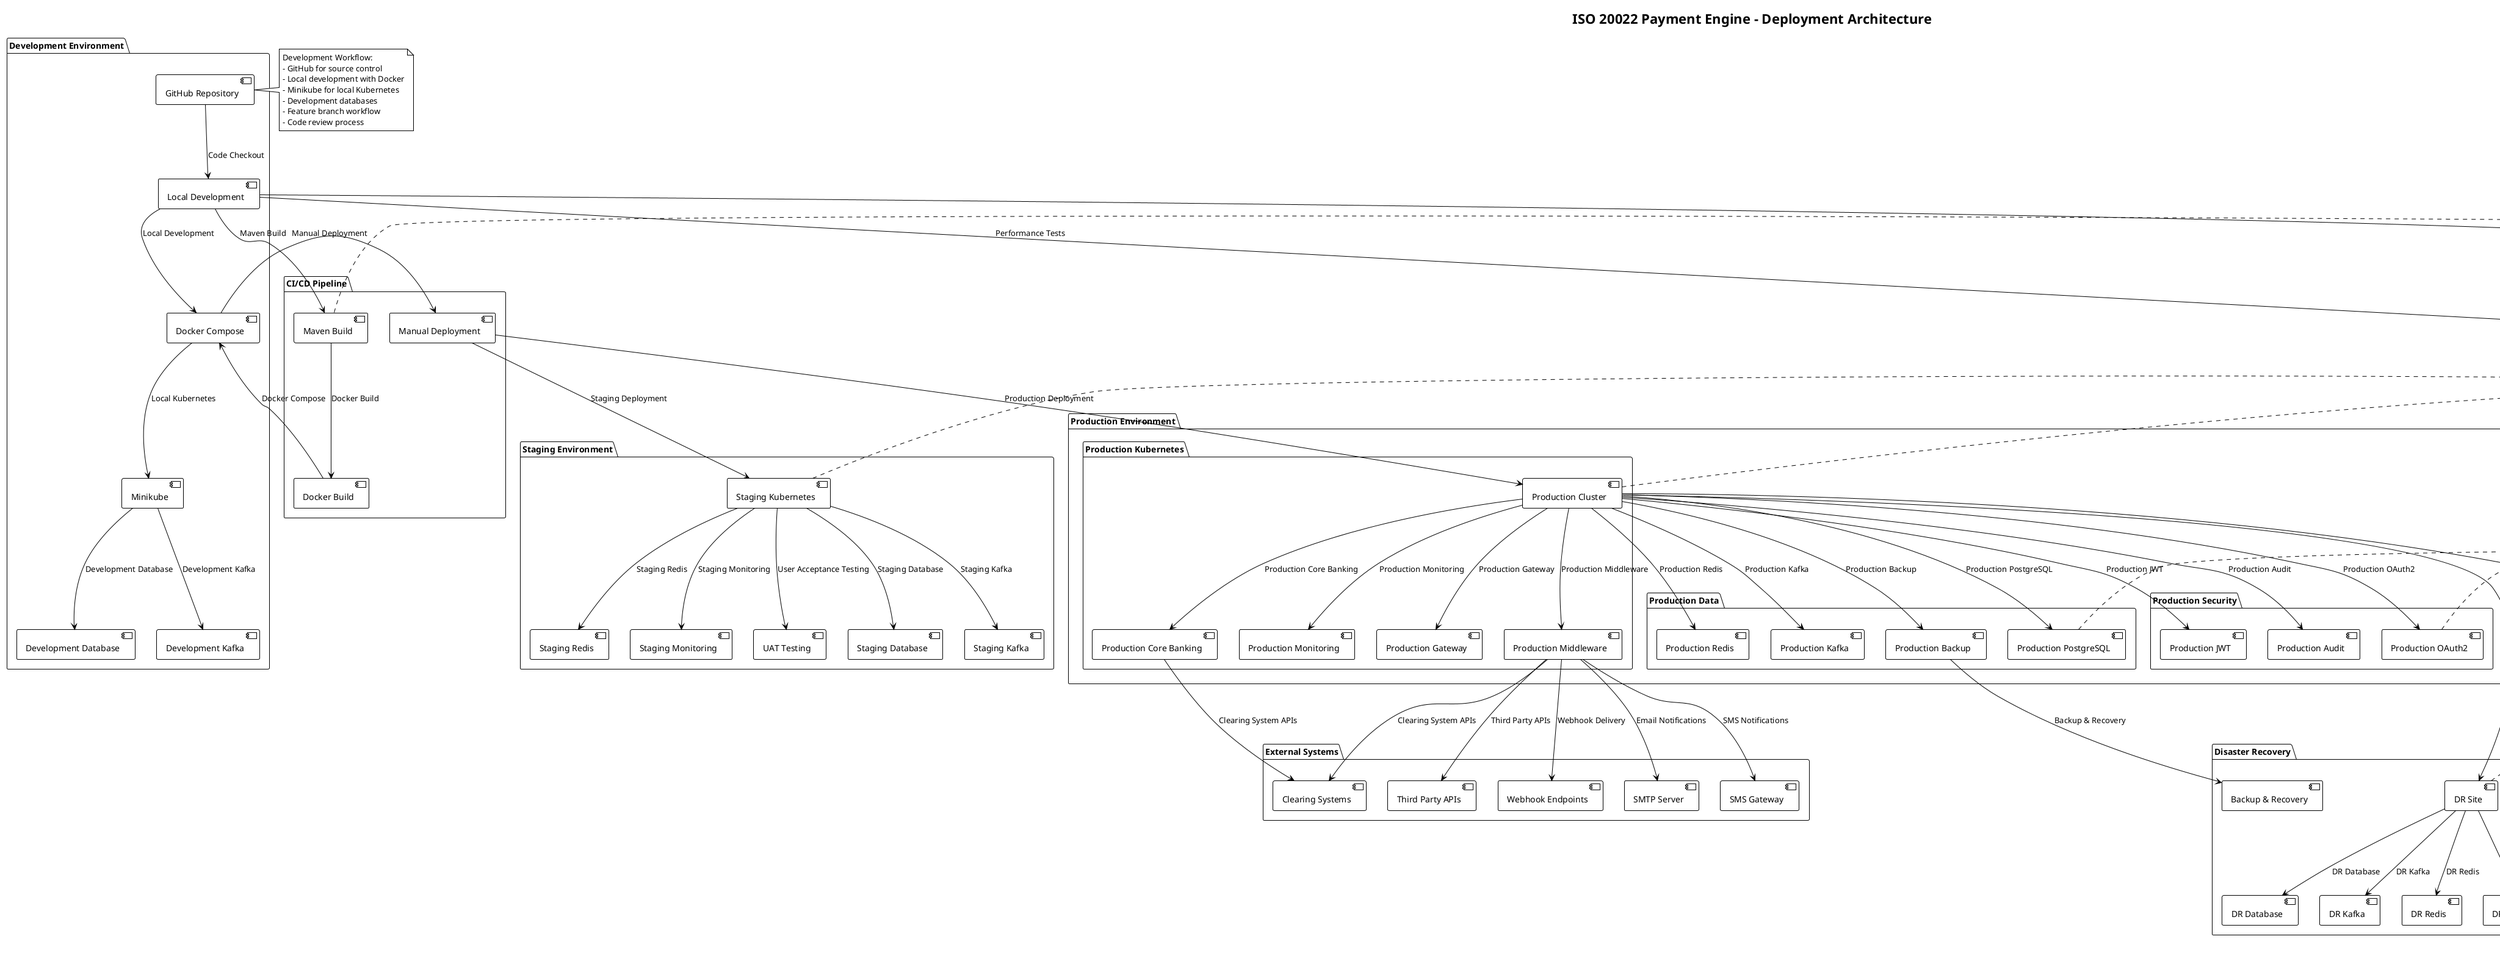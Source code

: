 @startuml DEPLOYMENT_ARCHITECTURE
!theme plain
title ISO 20022 Payment Engine - Deployment Architecture

package "Development Environment" {
    [GitHub Repository] as GH
    [Local Development] as LD
    [Docker Compose] as DC
    [Minikube] as MK
    [Development Database] as DevDB
    [Development Kafka] as DevKafka
}

package "CI/CD Pipeline" {
    [Maven Build] as MB
    [Docker Build] as DB
    [Docker Compose] as DC
    [Manual Deployment] as MD
}

package "Testing Environments" {
    package "Unit Testing" {
        [JUnit Tests] as JUnit
        [Mockito] as Mockito
        [TestContainers] as TC
        [Integration Tests] as IT
    }
    
    package "Integration Testing" {
        [Test Environment] as TE
        [Test Database] as TestDB
        [Test Kafka] as TestKafka
        [Test Redis] as TestRedis
        [API Testing] as AT
    }
    
    package "Performance Testing" {
        [JMeter] as JMeter
        [Gatling] as Gatling
        [Performance Environment] as PE
        [Load Testing] as LT
    }
}

package "Staging Environment" {
    [Staging Kubernetes] as SK
    [Staging Database] as StagingDB
    [Staging Kafka] as StagingKafka
    [Staging Redis] as StagingRedis
    [Staging Monitoring] as SM
    [UAT Testing] as UAT
}

package "Production Environment" {
    package "Production Kubernetes" {
        [Production Cluster] as PC
        [Production Gateway] as PG
        [Production Middleware] as PM
        [Production Core Banking] as PCB
        [Production Monitoring] as PMon
    }
    
    package "Production Data" {
        [Production PostgreSQL] as PPG
        [Production Redis] as PR
        [Production Kafka] as PK
        [Production Backup] as PB
    }
    
    package "Production Security" {
        [Production OAuth2] as POAuth2
        [Production JWT] as PJWT
        [Production Encryption] as PE
        [Production Audit] as PAudit
    }
}

package "Disaster Recovery" {
    [DR Site] as DRS
    [DR Database] as DRDB
    [DR Kafka] as DRK
    [DR Redis] as DRR
    [DR Monitoring] as DRM
    [Backup & Recovery] as BR
}

package "External Systems" {
    [Clearing Systems] as CS
    [Third Party APIs] as TPA
    [Webhook Endpoints] as WE
    [SMTP Server] as SMTP
    [SMS Gateway] as SMS
}

' Development flow
GH --> LD : "Code Checkout"
LD --> DC : "Local Development"
DC --> MK : "Local Kubernetes"
MK --> DevDB : "Development Database"
MK --> DevKafka : "Development Kafka"

' CI/CD flow
LD --> MB : "Maven Build"
MB --> DB : "Docker Build"
DB --> DC : "Docker Compose"
DC --> MD : "Manual Deployment"

' Testing flow
LD --> JUnit : "Unit Tests"
JUnit --> Mockito : "Mocking"
JUnit --> TC : "Test Containers"
TC --> IT : "Integration Tests"
IT --> TE : "Test Environment"
TE --> TestDB : "Test Database"
TE --> TestKafka : "Test Kafka"
TE --> TestRedis : "Test Redis"
TE --> AT : "API Testing"

LD --> JMeter : "Performance Tests"
JMeter --> Gatling : "Load Tests"
Gatling --> PE : "Performance Environment"
PE --> LT : "Load Testing"

' Staging flow
MD --> SK : "Staging Deployment"
SK --> StagingDB : "Staging Database"
SK --> StagingKafka : "Staging Kafka"
SK --> StagingRedis : "Staging Redis"
SK --> SM : "Staging Monitoring"
SK --> UAT : "User Acceptance Testing"

' Production flow
MD --> PC : "Production Deployment"
PC --> PG : "Production Gateway"
PC --> PM : "Production Middleware"
PC --> PCB : "Production Core Banking"
PC --> PMon : "Production Monitoring"

PC --> PPG : "Production PostgreSQL"
PC --> PR : "Production Redis"
PC --> PK : "Production Kafka"
PC --> PB : "Production Backup"

PC --> POAuth2 : "Production OAuth2"
PC --> PJWT : "Production JWT"
PC --> PE : "Production Encryption"
PC --> PAudit : "Production Audit"

' Disaster recovery flow
PC --> DRS : "DR Replication"
DRS --> DRDB : "DR Database"
DRS --> DRK : "DR Kafka"
DRS --> DRR : "DR Redis"
DRS --> DRM : "DR Monitoring"
PB --> BR : "Backup & Recovery"

' External system connections
PM --> CS : "Clearing System APIs"
PCB --> CS : "Clearing System APIs"
PM --> TPA : "Third Party APIs"
PM --> WE : "Webhook Delivery"
PM --> SMTP : "Email Notifications"
PM --> SMS : "SMS Notifications"

note right of GH
Development Workflow:
- GitHub for source control
- Local development with Docker
- Minikube for local Kubernetes
- Development databases
- Feature branch workflow
- Code review process
end note

note right of MB
CI/CD Pipeline:
- Maven for building
- Docker for containerization
- Docker Compose for local development
- Manual deployment process
- Local testing and validation
end note

note right of JUnit
Testing Strategy:
- Unit tests with JUnit
- Mocking with Mockito
- Integration tests with TestContainers
- API testing with Postman/Newman
- Performance testing with JMeter/Gatling
- Load testing in dedicated environment
- UAT in staging environment
end note

note right of SK
Staging Environment:
- Production-like environment
- Full data replication
- Performance testing
- UAT testing
- Security testing
- Load testing
- Monitoring and alerting
end note

note right of PC
Production Environment:
- High availability cluster
- Auto-scaling capabilities
- Load balancing
- Circuit breakers
- Rate limiting
- Security policies
- Monitoring and alerting
- Backup and recovery
end note

note right of PPG
Production Data:
- PostgreSQL with replication
- Redis cluster
- Kafka cluster
- Automated backups
- Point-in-time recovery
- Data encryption
- Access controls
- Audit logging
end note

note right of POAuth2
Production Security:
- OAuth2/JWT authentication
- Spring Security
- Message encryption (AES)
- Digital signatures (RSA)
- Audit logging
- RBAC
- Compliance monitoring
end note

note right of DRS
Disaster Recovery:
- Multi-region deployment
- Automated failover
- Data replication
- Backup and recovery
- RTO/RPO targets
- Testing procedures
- Documentation
- Runbooks
end note

@enduml